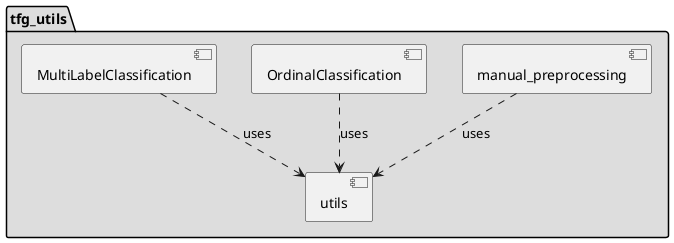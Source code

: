 @startuml tfg_utils
package "tfg_utils" #DDDDDD {
    [utils] as utils
    [manual_preprocessing] as mp
    [OrdinalClassification] as od
    [MultiLabelClassification] as ml
}

mp ..> utils : uses
od ..> utils: uses
ml ..> utils: uses
@enduml
